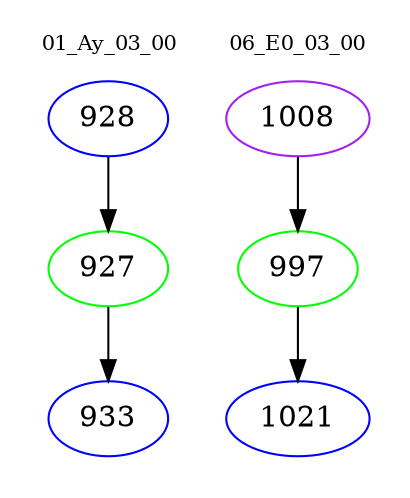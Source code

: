 digraph{
subgraph cluster_0 {
color = white
label = "01_Ay_03_00";
fontsize=10;
T0_928 [label="928", color="blue"]
T0_928 -> T0_927 [color="black"]
T0_927 [label="927", color="green"]
T0_927 -> T0_933 [color="black"]
T0_933 [label="933", color="blue"]
}
subgraph cluster_1 {
color = white
label = "06_E0_03_00";
fontsize=10;
T1_1008 [label="1008", color="purple"]
T1_1008 -> T1_997 [color="black"]
T1_997 [label="997", color="green"]
T1_997 -> T1_1021 [color="black"]
T1_1021 [label="1021", color="blue"]
}
}
